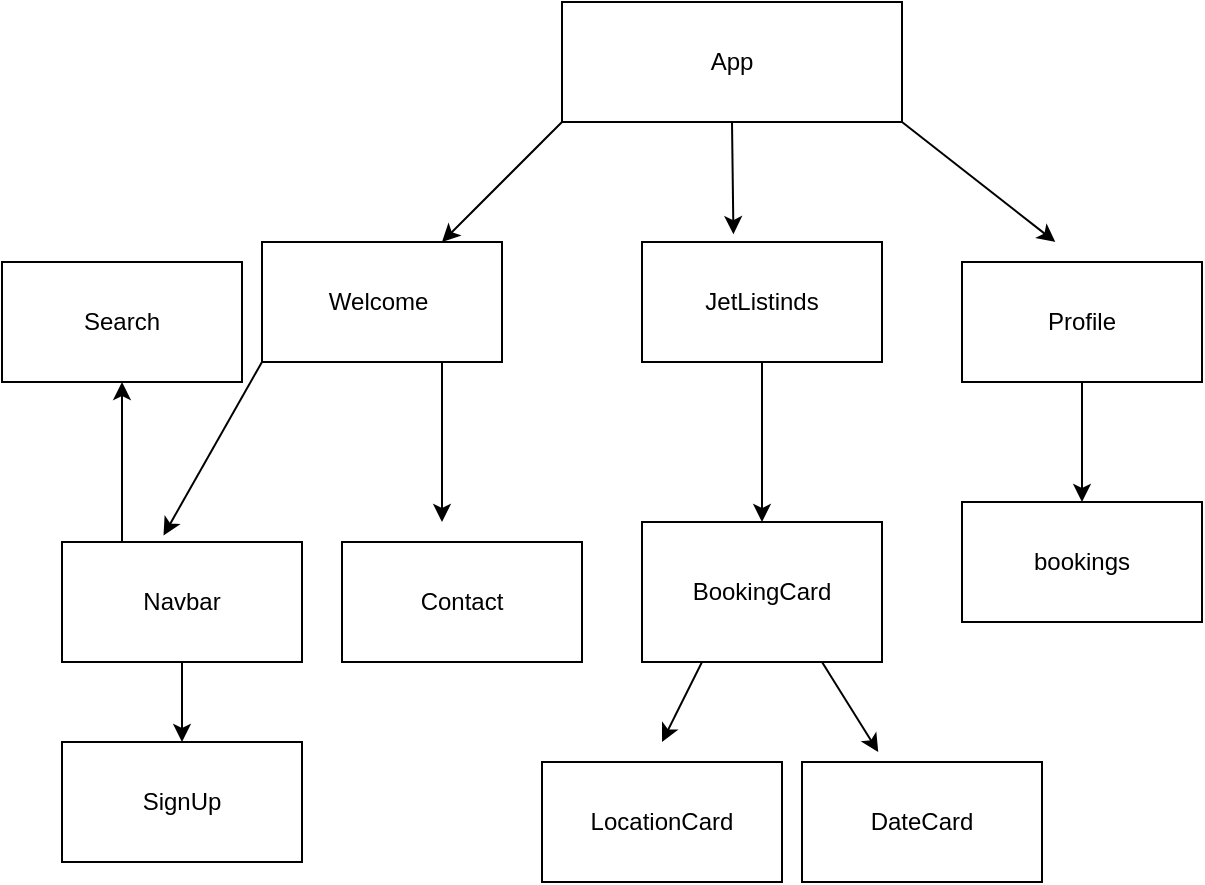 <mxfile>
    <diagram id="AlWX2BHPhoGXGvaANEWl" name="Page-1">
        <mxGraphModel dx="1578" dy="453" grid="1" gridSize="10" guides="1" tooltips="1" connect="1" arrows="1" fold="1" page="1" pageScale="1" pageWidth="850" pageHeight="1100" math="0" shadow="0">
            <root>
                <mxCell id="0"/>
                <mxCell id="1" parent="0"/>
                <mxCell id="4" style="edgeStyle=none;html=1;exitX=0;exitY=1;exitDx=0;exitDy=0;" edge="1" parent="1" source="2" target="3">
                    <mxGeometry relative="1" as="geometry"/>
                </mxCell>
                <mxCell id="29" style="edgeStyle=none;html=1;exitX=0.5;exitY=1;exitDx=0;exitDy=0;entryX=0.381;entryY=-0.065;entryDx=0;entryDy=0;entryPerimeter=0;" edge="1" parent="1" source="2" target="22">
                    <mxGeometry relative="1" as="geometry">
                        <mxPoint x="335" y="100" as="targetPoint"/>
                    </mxGeometry>
                </mxCell>
                <mxCell id="31" style="edgeStyle=none;html=1;exitX=1;exitY=1;exitDx=0;exitDy=0;" edge="1" parent="1" source="2">
                    <mxGeometry relative="1" as="geometry">
                        <mxPoint x="496.667" y="140" as="targetPoint"/>
                    </mxGeometry>
                </mxCell>
                <mxCell id="2" value="App" style="whiteSpace=wrap;html=1;" vertex="1" parent="1">
                    <mxGeometry x="250" y="20" width="170" height="60" as="geometry"/>
                </mxCell>
                <mxCell id="9" style="edgeStyle=none;html=1;exitX=0;exitY=1;exitDx=0;exitDy=0;entryX=0.423;entryY=-0.054;entryDx=0;entryDy=0;entryPerimeter=0;" edge="1" parent="1" source="3" target="7">
                    <mxGeometry relative="1" as="geometry"/>
                </mxCell>
                <mxCell id="15" style="edgeStyle=none;html=1;exitX=0.75;exitY=1;exitDx=0;exitDy=0;" edge="1" parent="1" source="3">
                    <mxGeometry relative="1" as="geometry">
                        <mxPoint x="190" y="280" as="targetPoint"/>
                    </mxGeometry>
                </mxCell>
                <mxCell id="3" value="Welcome&amp;nbsp;" style="whiteSpace=wrap;html=1;" vertex="1" parent="1">
                    <mxGeometry x="100" y="140" width="120" height="60" as="geometry"/>
                </mxCell>
                <mxCell id="19" style="edgeStyle=none;html=1;exitX=0.5;exitY=1;exitDx=0;exitDy=0;" edge="1" parent="1" source="7" target="18">
                    <mxGeometry relative="1" as="geometry"/>
                </mxCell>
                <mxCell id="21" style="edgeStyle=none;html=1;exitX=0.25;exitY=0;exitDx=0;exitDy=0;" edge="1" parent="1" source="7" target="20">
                    <mxGeometry relative="1" as="geometry"/>
                </mxCell>
                <mxCell id="7" value="Navbar" style="whiteSpace=wrap;html=1;" vertex="1" parent="1">
                    <mxGeometry y="290" width="120" height="60" as="geometry"/>
                </mxCell>
                <mxCell id="10" value="Contact" style="whiteSpace=wrap;html=1;" vertex="1" parent="1">
                    <mxGeometry x="140" y="290" width="120" height="60" as="geometry"/>
                </mxCell>
                <mxCell id="18" value="SignUp" style="whiteSpace=wrap;html=1;" vertex="1" parent="1">
                    <mxGeometry y="390" width="120" height="60" as="geometry"/>
                </mxCell>
                <mxCell id="20" value="Search" style="whiteSpace=wrap;html=1;" vertex="1" parent="1">
                    <mxGeometry x="-30" y="150" width="120" height="60" as="geometry"/>
                </mxCell>
                <mxCell id="25" value="" style="edgeStyle=none;html=1;" edge="1" parent="1" source="22" target="24">
                    <mxGeometry relative="1" as="geometry"/>
                </mxCell>
                <mxCell id="22" value="JetListinds" style="whiteSpace=wrap;html=1;" vertex="1" parent="1">
                    <mxGeometry x="290" y="140" width="120" height="60" as="geometry"/>
                </mxCell>
                <mxCell id="40" style="edgeStyle=none;html=1;exitX=0.25;exitY=1;exitDx=0;exitDy=0;" edge="1" parent="1" source="24">
                    <mxGeometry relative="1" as="geometry">
                        <mxPoint x="300" y="390" as="targetPoint"/>
                    </mxGeometry>
                </mxCell>
                <mxCell id="42" style="edgeStyle=none;html=1;exitX=0.75;exitY=1;exitDx=0;exitDy=0;" edge="1" parent="1" source="24">
                    <mxGeometry relative="1" as="geometry">
                        <mxPoint x="408.125" y="395" as="targetPoint"/>
                    </mxGeometry>
                </mxCell>
                <mxCell id="24" value="BookingCard" style="whiteSpace=wrap;html=1;" vertex="1" parent="1">
                    <mxGeometry x="290" y="280" width="120" height="70" as="geometry"/>
                </mxCell>
                <mxCell id="35" style="edgeStyle=none;html=1;exitX=0.5;exitY=1;exitDx=0;exitDy=0;" edge="1" parent="1" source="33" target="34">
                    <mxGeometry relative="1" as="geometry"/>
                </mxCell>
                <mxCell id="33" value="Profile" style="whiteSpace=wrap;html=1;" vertex="1" parent="1">
                    <mxGeometry x="450" y="150" width="120" height="60" as="geometry"/>
                </mxCell>
                <mxCell id="34" value="bookings" style="whiteSpace=wrap;html=1;" vertex="1" parent="1">
                    <mxGeometry x="450" y="270" width="120" height="60" as="geometry"/>
                </mxCell>
                <mxCell id="38" value="LocationCard" style="whiteSpace=wrap;html=1;" vertex="1" parent="1">
                    <mxGeometry x="240" y="400" width="120" height="60" as="geometry"/>
                </mxCell>
                <mxCell id="43" value="DateCard" style="whiteSpace=wrap;html=1;" vertex="1" parent="1">
                    <mxGeometry x="370" y="400" width="120" height="60" as="geometry"/>
                </mxCell>
            </root>
        </mxGraphModel>
    </diagram>
</mxfile>